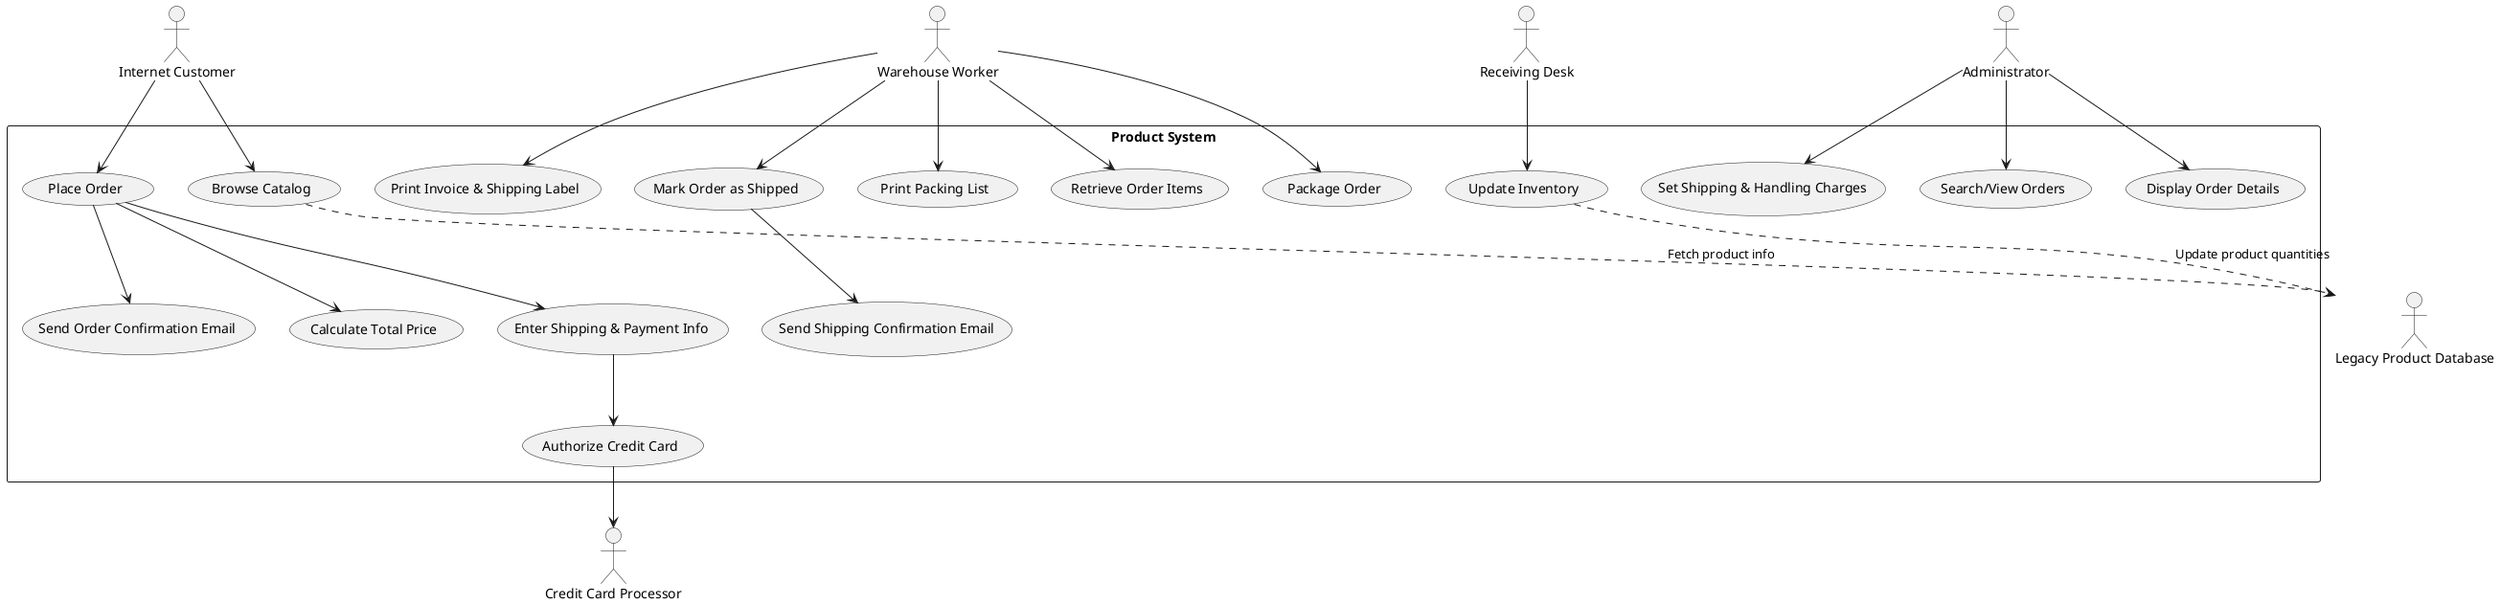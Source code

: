 @startuml
actor "Internet Customer" as Customer
actor "Warehouse Worker" as Warehouse
actor "Receiving Desk" as Receiving
actor "Administrator" as Admin
actor "Credit Card Processor" as CreditCard
actor "Legacy Product Database" as LegacyDB

rectangle "Product System" {
  
  ' Customer use cases
  Customer --> (Browse Catalog)
  Customer --> (Place Order)
  (Place Order) --> (Calculate Total Price)
  (Place Order) --> (Enter Shipping & Payment Info)
  (Enter Shipping & Payment Info) --> (Authorize Credit Card)
  (Authorize Credit Card) --> CreditCard
  (Place Order) --> (Send Order Confirmation Email)

  ' Relationship with legacy system for product info
  (Browse Catalog) ..> LegacyDB : "Fetch product info"
  
  ' Warehouse worker use cases
  Warehouse --> (Print Packing List)
  Warehouse --> (Retrieve Order Items)
  Warehouse --> (Package Order)
  Warehouse --> (Print Invoice & Shipping Label)
  Warehouse --> (Mark Order as Shipped)
  (Mark Order as Shipped) --> (Send Shipping Confirmation Email)

  ' Receiving desk use case
  Receiving --> (Update Inventory)
  (Update Inventory) ..> LegacyDB : "Update product quantities"

  ' Administrator use cases
  Admin --> (Set Shipping & Handling Charges)
  Admin --> (Search/View Orders)
  Admin --> (Display Order Details)
}
@enduml

